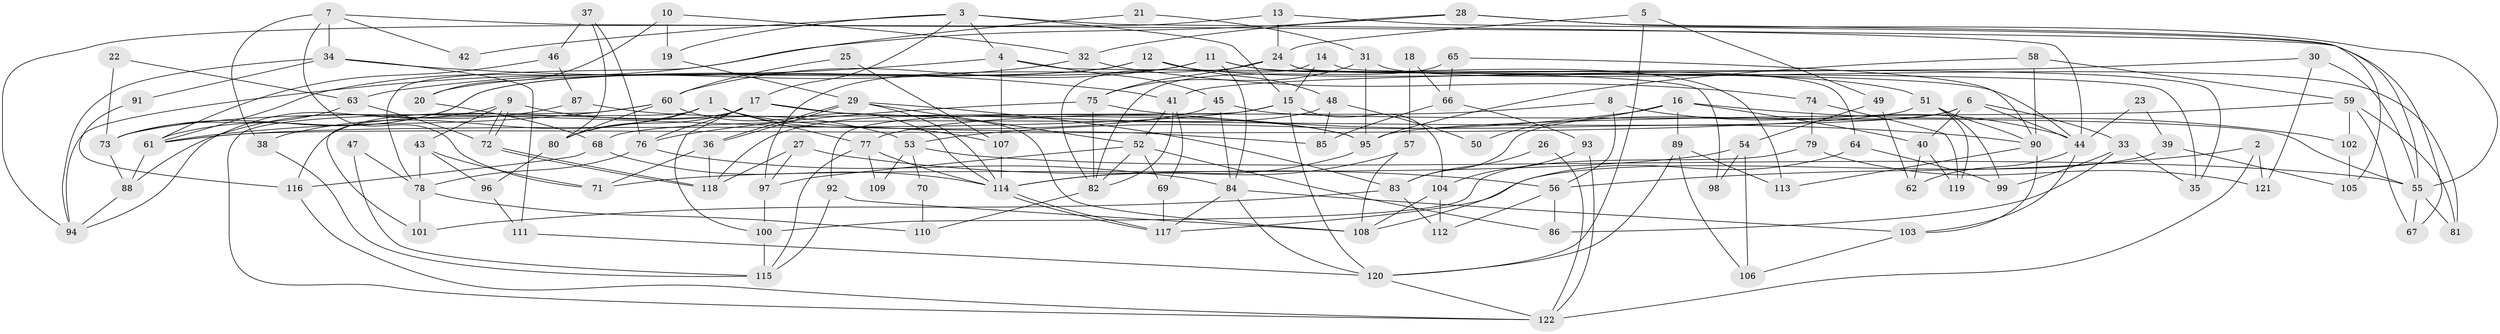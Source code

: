 // coarse degree distribution, {7: 0.07407407407407407, 3: 0.2345679012345679, 6: 0.1728395061728395, 5: 0.18518518518518517, 8: 0.037037037037037035, 4: 0.09876543209876543, 10: 0.04938271604938271, 2: 0.12345679012345678, 9: 0.024691358024691357}
// Generated by graph-tools (version 1.1) at 2025/41/03/06/25 10:41:54]
// undirected, 122 vertices, 244 edges
graph export_dot {
graph [start="1"]
  node [color=gray90,style=filled];
  1;
  2;
  3;
  4;
  5;
  6;
  7;
  8;
  9;
  10;
  11;
  12;
  13;
  14;
  15;
  16;
  17;
  18;
  19;
  20;
  21;
  22;
  23;
  24;
  25;
  26;
  27;
  28;
  29;
  30;
  31;
  32;
  33;
  34;
  35;
  36;
  37;
  38;
  39;
  40;
  41;
  42;
  43;
  44;
  45;
  46;
  47;
  48;
  49;
  50;
  51;
  52;
  53;
  54;
  55;
  56;
  57;
  58;
  59;
  60;
  61;
  62;
  63;
  64;
  65;
  66;
  67;
  68;
  69;
  70;
  71;
  72;
  73;
  74;
  75;
  76;
  77;
  78;
  79;
  80;
  81;
  82;
  83;
  84;
  85;
  86;
  87;
  88;
  89;
  90;
  91;
  92;
  93;
  94;
  95;
  96;
  97;
  98;
  99;
  100;
  101;
  102;
  103;
  104;
  105;
  106;
  107;
  108;
  109;
  110;
  111;
  112;
  113;
  114;
  115;
  116;
  117;
  118;
  119;
  120;
  121;
  122;
  1 -- 107;
  1 -- 80;
  1 -- 38;
  1 -- 77;
  1 -- 85;
  1 -- 101;
  2 -- 122;
  2 -- 56;
  2 -- 121;
  3 -- 44;
  3 -- 17;
  3 -- 4;
  3 -- 15;
  3 -- 19;
  3 -- 42;
  4 -- 94;
  4 -- 45;
  4 -- 98;
  4 -- 107;
  5 -- 120;
  5 -- 24;
  5 -- 49;
  6 -- 33;
  6 -- 83;
  6 -- 40;
  6 -- 44;
  6 -- 68;
  7 -- 71;
  7 -- 38;
  7 -- 34;
  7 -- 42;
  7 -- 67;
  8 -- 77;
  8 -- 44;
  8 -- 56;
  9 -- 94;
  9 -- 72;
  9 -- 72;
  9 -- 43;
  9 -- 53;
  10 -- 19;
  10 -- 20;
  10 -- 32;
  11 -- 113;
  11 -- 60;
  11 -- 44;
  11 -- 73;
  11 -- 84;
  12 -- 61;
  12 -- 51;
  12 -- 20;
  12 -- 48;
  13 -- 55;
  13 -- 94;
  13 -- 24;
  14 -- 35;
  14 -- 15;
  14 -- 82;
  15 -- 120;
  15 -- 61;
  15 -- 92;
  15 -- 104;
  16 -- 53;
  16 -- 40;
  16 -- 50;
  16 -- 89;
  16 -- 102;
  17 -- 95;
  17 -- 80;
  17 -- 76;
  17 -- 100;
  17 -- 108;
  17 -- 116;
  18 -- 66;
  18 -- 57;
  19 -- 29;
  20 -- 68;
  21 -- 78;
  21 -- 31;
  22 -- 73;
  22 -- 63;
  23 -- 44;
  23 -- 39;
  24 -- 75;
  24 -- 35;
  24 -- 64;
  24 -- 97;
  25 -- 60;
  25 -- 107;
  26 -- 122;
  26 -- 83;
  27 -- 97;
  27 -- 118;
  27 -- 56;
  28 -- 61;
  28 -- 32;
  28 -- 55;
  28 -- 105;
  29 -- 114;
  29 -- 36;
  29 -- 36;
  29 -- 52;
  29 -- 83;
  30 -- 41;
  30 -- 55;
  30 -- 121;
  31 -- 95;
  31 -- 75;
  31 -- 81;
  32 -- 63;
  32 -- 74;
  33 -- 99;
  33 -- 86;
  33 -- 35;
  34 -- 41;
  34 -- 91;
  34 -- 94;
  34 -- 111;
  36 -- 71;
  36 -- 118;
  37 -- 76;
  37 -- 46;
  37 -- 80;
  38 -- 115;
  39 -- 117;
  39 -- 105;
  40 -- 119;
  40 -- 62;
  41 -- 82;
  41 -- 52;
  41 -- 69;
  43 -- 96;
  43 -- 71;
  43 -- 78;
  44 -- 62;
  44 -- 103;
  45 -- 84;
  45 -- 55;
  45 -- 73;
  46 -- 87;
  46 -- 61;
  47 -- 78;
  47 -- 115;
  48 -- 118;
  48 -- 50;
  48 -- 85;
  49 -- 62;
  49 -- 54;
  51 -- 61;
  51 -- 90;
  51 -- 99;
  51 -- 119;
  52 -- 82;
  52 -- 69;
  52 -- 86;
  52 -- 97;
  53 -- 55;
  53 -- 70;
  53 -- 109;
  54 -- 106;
  54 -- 71;
  54 -- 98;
  55 -- 67;
  55 -- 81;
  56 -- 86;
  56 -- 112;
  57 -- 114;
  57 -- 108;
  58 -- 95;
  58 -- 59;
  58 -- 90;
  59 -- 67;
  59 -- 81;
  59 -- 95;
  59 -- 102;
  60 -- 122;
  60 -- 114;
  60 -- 61;
  60 -- 80;
  61 -- 88;
  63 -- 72;
  63 -- 73;
  64 -- 108;
  64 -- 99;
  65 -- 90;
  65 -- 82;
  65 -- 66;
  66 -- 85;
  66 -- 93;
  68 -- 114;
  68 -- 116;
  69 -- 117;
  70 -- 110;
  72 -- 118;
  72 -- 118;
  73 -- 88;
  74 -- 79;
  74 -- 119;
  75 -- 90;
  75 -- 76;
  75 -- 82;
  76 -- 84;
  76 -- 78;
  77 -- 115;
  77 -- 109;
  77 -- 114;
  78 -- 101;
  78 -- 110;
  79 -- 121;
  79 -- 100;
  80 -- 96;
  82 -- 110;
  83 -- 101;
  83 -- 112;
  84 -- 117;
  84 -- 103;
  84 -- 120;
  87 -- 95;
  87 -- 88;
  88 -- 94;
  89 -- 120;
  89 -- 106;
  89 -- 113;
  90 -- 103;
  90 -- 113;
  91 -- 116;
  92 -- 108;
  92 -- 115;
  93 -- 104;
  93 -- 122;
  95 -- 114;
  96 -- 111;
  97 -- 100;
  100 -- 115;
  102 -- 105;
  103 -- 106;
  104 -- 112;
  104 -- 108;
  107 -- 114;
  111 -- 120;
  114 -- 117;
  114 -- 117;
  116 -- 122;
  120 -- 122;
}
